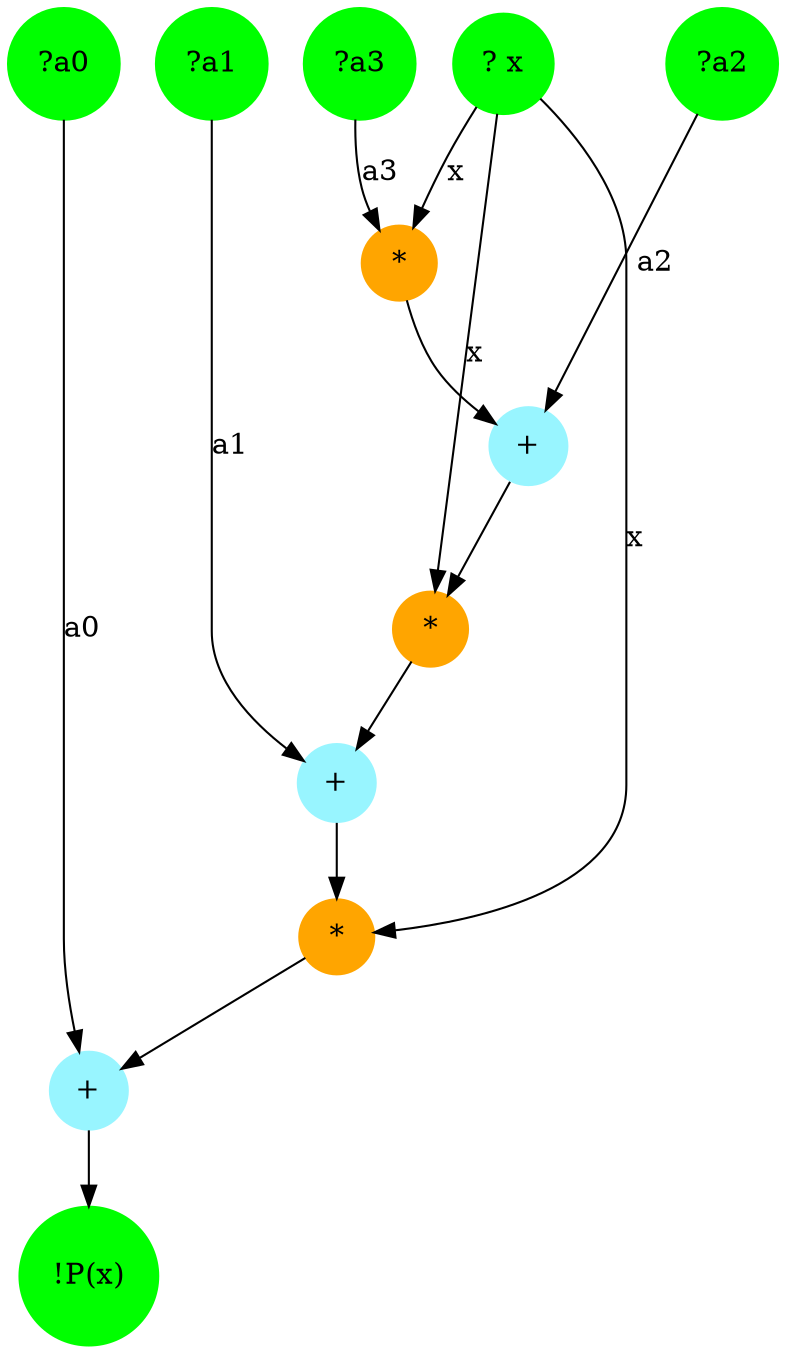 digraph DFG {
  x [label="? x",shape=circle,color=green,fillcolor=green,style=filled]
  p [label="!P(x)",shape=circle,color=green,fillcolor=green,style=filled]
  a0 [label="?a0",shape=circle,color=green,fillcolor=green,style=filled]
  a1 [label="?a1",shape=circle,color=green,fillcolor=green,style=filled]
  a2 [label="?a2",shape=circle,color=green,fillcolor=green,style=filled]
  a3 [label="?a3",shape=circle,color=green,fillcolor=green,style=filled]
  mul1 [label="*",shape=circle,color=orange,fillcolor=orange,style=filled]
  mul2 [label="*",shape=circle,color=orange,fillcolor=orange,style=filled]
  mul3 [label="*",shape=circle,color=orange,fillcolor=orange,style=filled]
  add1 [label="+",shape=circle,color=cadetblue1,fillcolor=cadetblue1,style=filled]
  add2 [label="+",shape=circle,color=cadetblue1,fillcolor=cadetblue1,style=filled]
  add3 [label="+",shape=circle,color=cadetblue1,fillcolor=cadetblue1,style=filled]

  { rank=same; x, a0, a1,a2, a3 }

  x -> mul1 [label="x"]
  a3-> mul1 [label="a3"]

  mul1 -> add1
  a2   -> add1 [label="a2"]

  add1 -> mul2
  x    -> mul2 [label="x"]

  mul2 -> add2
  a1   -> add2 [label="a1"]

  add2 -> mul3
  x    -> mul3 [label="x"]

  mul3 -> add3
  a0   -> add3 [label="a0"]

  add3 -> p
}
